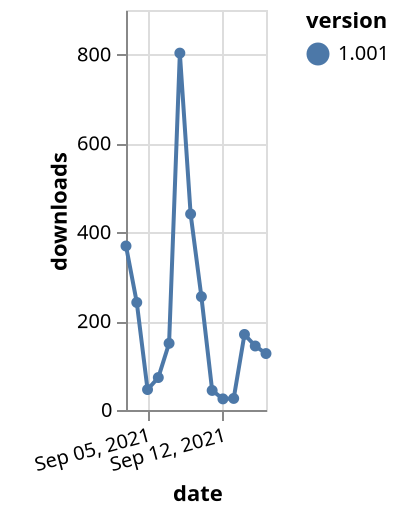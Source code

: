 {"$schema": "https://vega.github.io/schema/vega-lite/v5.json", "description": "A simple bar chart with embedded data.", "data": {"values": [{"date": "2021-09-03", "total": 173011, "delta": 369, "version": "1.001"}, {"date": "2021-09-04", "total": 173253, "delta": 242, "version": "1.001"}, {"date": "2021-09-05", "total": 173299, "delta": 46, "version": "1.001"}, {"date": "2021-09-06", "total": 173372, "delta": 73, "version": "1.001"}, {"date": "2021-09-07", "total": 173522, "delta": 150, "version": "1.001"}, {"date": "2021-09-08", "total": 174325, "delta": 803, "version": "1.001"}, {"date": "2021-09-09", "total": 174766, "delta": 441, "version": "1.001"}, {"date": "2021-09-10", "total": 175021, "delta": 255, "version": "1.001"}, {"date": "2021-09-11", "total": 175065, "delta": 44, "version": "1.001"}, {"date": "2021-09-12", "total": 175090, "delta": 25, "version": "1.001"}, {"date": "2021-09-13", "total": 175116, "delta": 26, "version": "1.001"}, {"date": "2021-09-14", "total": 175286, "delta": 170, "version": "1.001"}, {"date": "2021-09-15", "total": 175430, "delta": 144, "version": "1.001"}, {"date": "2021-09-16", "total": 175557, "delta": 127, "version": "1.001"}]}, "width": "container", "mark": {"type": "line", "point": {"filled": true}}, "encoding": {"x": {"field": "date", "type": "temporal", "timeUnit": "yearmonthdate", "title": "date", "axis": {"labelAngle": -15}}, "y": {"field": "delta", "type": "quantitative", "title": "downloads"}, "color": {"field": "version", "type": "nominal"}, "tooltip": {"field": "delta"}}}
